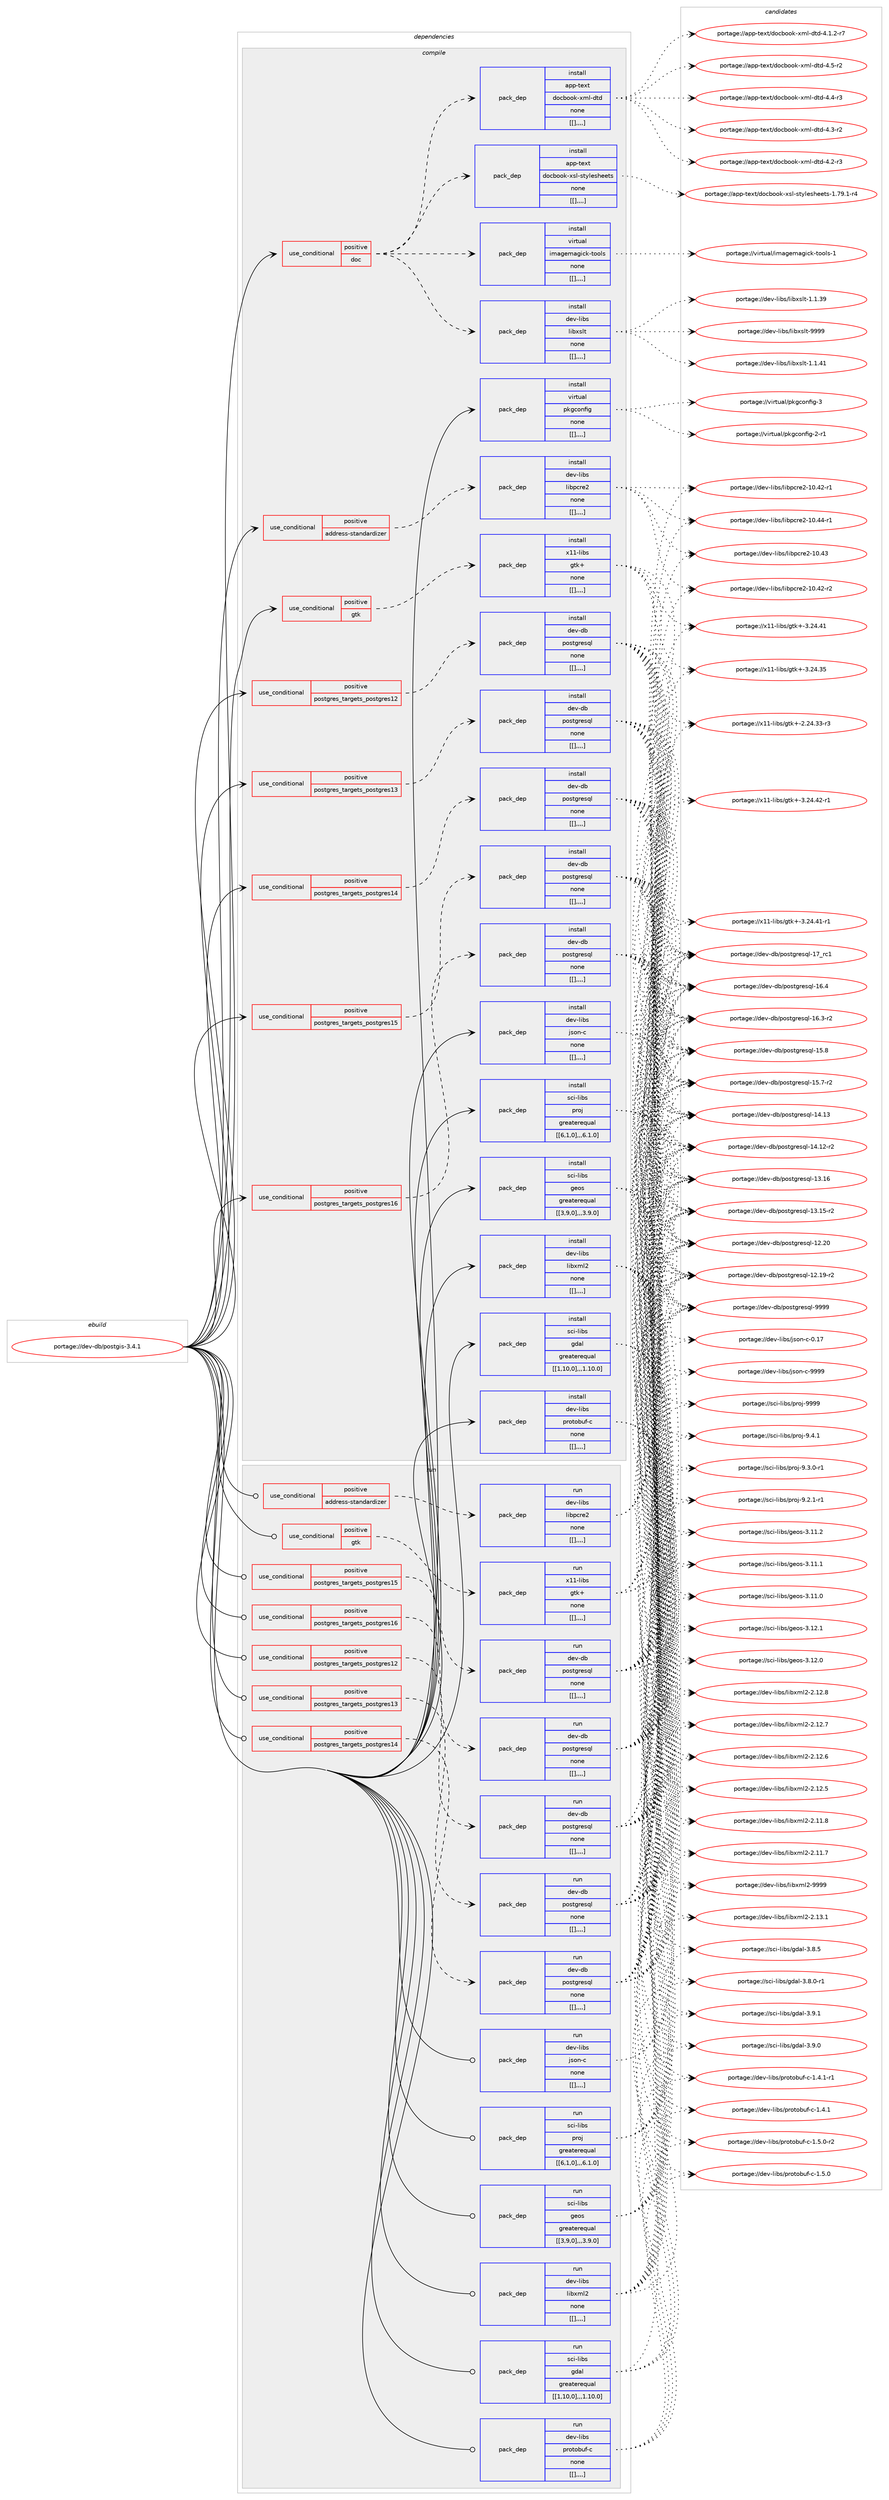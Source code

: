 digraph prolog {

# *************
# Graph options
# *************

newrank=true;
concentrate=true;
compound=true;
graph [rankdir=LR,fontname=Helvetica,fontsize=10,ranksep=1.5];#, ranksep=2.5, nodesep=0.2];
edge  [arrowhead=vee];
node  [fontname=Helvetica,fontsize=10];

# **********
# The ebuild
# **********

subgraph cluster_leftcol {
color=gray;
label=<<i>ebuild</i>>;
id [label="portage://dev-db/postgis-3.4.1", color=red, width=4, href="../dev-db/postgis-3.4.1.svg"];
}

# ****************
# The dependencies
# ****************

subgraph cluster_midcol {
color=gray;
label=<<i>dependencies</i>>;
subgraph cluster_compile {
fillcolor="#eeeeee";
style=filled;
label=<<i>compile</i>>;
subgraph cond18277 {
dependency69294 [label=<<TABLE BORDER="0" CELLBORDER="1" CELLSPACING="0" CELLPADDING="4"><TR><TD ROWSPAN="3" CELLPADDING="10">use_conditional</TD></TR><TR><TD>positive</TD></TR><TR><TD>address-standardizer</TD></TR></TABLE>>, shape=none, color=red];
subgraph pack50070 {
dependency69295 [label=<<TABLE BORDER="0" CELLBORDER="1" CELLSPACING="0" CELLPADDING="4" WIDTH="220"><TR><TD ROWSPAN="6" CELLPADDING="30">pack_dep</TD></TR><TR><TD WIDTH="110">install</TD></TR><TR><TD>dev-libs</TD></TR><TR><TD>libpcre2</TD></TR><TR><TD>none</TD></TR><TR><TD>[[],,,,]</TD></TR></TABLE>>, shape=none, color=blue];
}
dependency69294:e -> dependency69295:w [weight=20,style="dashed",arrowhead="vee"];
}
id:e -> dependency69294:w [weight=20,style="solid",arrowhead="vee"];
subgraph cond18278 {
dependency69296 [label=<<TABLE BORDER="0" CELLBORDER="1" CELLSPACING="0" CELLPADDING="4"><TR><TD ROWSPAN="3" CELLPADDING="10">use_conditional</TD></TR><TR><TD>positive</TD></TR><TR><TD>doc</TD></TR></TABLE>>, shape=none, color=red];
subgraph pack50071 {
dependency69297 [label=<<TABLE BORDER="0" CELLBORDER="1" CELLSPACING="0" CELLPADDING="4" WIDTH="220"><TR><TD ROWSPAN="6" CELLPADDING="30">pack_dep</TD></TR><TR><TD WIDTH="110">install</TD></TR><TR><TD>app-text</TD></TR><TR><TD>docbook-xsl-stylesheets</TD></TR><TR><TD>none</TD></TR><TR><TD>[[],,,,]</TD></TR></TABLE>>, shape=none, color=blue];
}
dependency69296:e -> dependency69297:w [weight=20,style="dashed",arrowhead="vee"];
subgraph pack50072 {
dependency69298 [label=<<TABLE BORDER="0" CELLBORDER="1" CELLSPACING="0" CELLPADDING="4" WIDTH="220"><TR><TD ROWSPAN="6" CELLPADDING="30">pack_dep</TD></TR><TR><TD WIDTH="110">install</TD></TR><TR><TD>app-text</TD></TR><TR><TD>docbook-xml-dtd</TD></TR><TR><TD>none</TD></TR><TR><TD>[[],,,,]</TD></TR></TABLE>>, shape=none, color=blue];
}
dependency69296:e -> dependency69298:w [weight=20,style="dashed",arrowhead="vee"];
subgraph pack50073 {
dependency69299 [label=<<TABLE BORDER="0" CELLBORDER="1" CELLSPACING="0" CELLPADDING="4" WIDTH="220"><TR><TD ROWSPAN="6" CELLPADDING="30">pack_dep</TD></TR><TR><TD WIDTH="110">install</TD></TR><TR><TD>dev-libs</TD></TR><TR><TD>libxslt</TD></TR><TR><TD>none</TD></TR><TR><TD>[[],,,,]</TD></TR></TABLE>>, shape=none, color=blue];
}
dependency69296:e -> dependency69299:w [weight=20,style="dashed",arrowhead="vee"];
subgraph pack50074 {
dependency69300 [label=<<TABLE BORDER="0" CELLBORDER="1" CELLSPACING="0" CELLPADDING="4" WIDTH="220"><TR><TD ROWSPAN="6" CELLPADDING="30">pack_dep</TD></TR><TR><TD WIDTH="110">install</TD></TR><TR><TD>virtual</TD></TR><TR><TD>imagemagick-tools</TD></TR><TR><TD>none</TD></TR><TR><TD>[[],,,,]</TD></TR></TABLE>>, shape=none, color=blue];
}
dependency69296:e -> dependency69300:w [weight=20,style="dashed",arrowhead="vee"];
}
id:e -> dependency69296:w [weight=20,style="solid",arrowhead="vee"];
subgraph cond18279 {
dependency69301 [label=<<TABLE BORDER="0" CELLBORDER="1" CELLSPACING="0" CELLPADDING="4"><TR><TD ROWSPAN="3" CELLPADDING="10">use_conditional</TD></TR><TR><TD>positive</TD></TR><TR><TD>gtk</TD></TR></TABLE>>, shape=none, color=red];
subgraph pack50075 {
dependency69302 [label=<<TABLE BORDER="0" CELLBORDER="1" CELLSPACING="0" CELLPADDING="4" WIDTH="220"><TR><TD ROWSPAN="6" CELLPADDING="30">pack_dep</TD></TR><TR><TD WIDTH="110">install</TD></TR><TR><TD>x11-libs</TD></TR><TR><TD>gtk+</TD></TR><TR><TD>none</TD></TR><TR><TD>[[],,,,]</TD></TR></TABLE>>, shape=none, color=blue];
}
dependency69301:e -> dependency69302:w [weight=20,style="dashed",arrowhead="vee"];
}
id:e -> dependency69301:w [weight=20,style="solid",arrowhead="vee"];
subgraph cond18280 {
dependency69303 [label=<<TABLE BORDER="0" CELLBORDER="1" CELLSPACING="0" CELLPADDING="4"><TR><TD ROWSPAN="3" CELLPADDING="10">use_conditional</TD></TR><TR><TD>positive</TD></TR><TR><TD>postgres_targets_postgres12</TD></TR></TABLE>>, shape=none, color=red];
subgraph pack50076 {
dependency69304 [label=<<TABLE BORDER="0" CELLBORDER="1" CELLSPACING="0" CELLPADDING="4" WIDTH="220"><TR><TD ROWSPAN="6" CELLPADDING="30">pack_dep</TD></TR><TR><TD WIDTH="110">install</TD></TR><TR><TD>dev-db</TD></TR><TR><TD>postgresql</TD></TR><TR><TD>none</TD></TR><TR><TD>[[],,,,]</TD></TR></TABLE>>, shape=none, color=blue];
}
dependency69303:e -> dependency69304:w [weight=20,style="dashed",arrowhead="vee"];
}
id:e -> dependency69303:w [weight=20,style="solid",arrowhead="vee"];
subgraph cond18281 {
dependency69305 [label=<<TABLE BORDER="0" CELLBORDER="1" CELLSPACING="0" CELLPADDING="4"><TR><TD ROWSPAN="3" CELLPADDING="10">use_conditional</TD></TR><TR><TD>positive</TD></TR><TR><TD>postgres_targets_postgres13</TD></TR></TABLE>>, shape=none, color=red];
subgraph pack50077 {
dependency69306 [label=<<TABLE BORDER="0" CELLBORDER="1" CELLSPACING="0" CELLPADDING="4" WIDTH="220"><TR><TD ROWSPAN="6" CELLPADDING="30">pack_dep</TD></TR><TR><TD WIDTH="110">install</TD></TR><TR><TD>dev-db</TD></TR><TR><TD>postgresql</TD></TR><TR><TD>none</TD></TR><TR><TD>[[],,,,]</TD></TR></TABLE>>, shape=none, color=blue];
}
dependency69305:e -> dependency69306:w [weight=20,style="dashed",arrowhead="vee"];
}
id:e -> dependency69305:w [weight=20,style="solid",arrowhead="vee"];
subgraph cond18282 {
dependency69307 [label=<<TABLE BORDER="0" CELLBORDER="1" CELLSPACING="0" CELLPADDING="4"><TR><TD ROWSPAN="3" CELLPADDING="10">use_conditional</TD></TR><TR><TD>positive</TD></TR><TR><TD>postgres_targets_postgres14</TD></TR></TABLE>>, shape=none, color=red];
subgraph pack50078 {
dependency69308 [label=<<TABLE BORDER="0" CELLBORDER="1" CELLSPACING="0" CELLPADDING="4" WIDTH="220"><TR><TD ROWSPAN="6" CELLPADDING="30">pack_dep</TD></TR><TR><TD WIDTH="110">install</TD></TR><TR><TD>dev-db</TD></TR><TR><TD>postgresql</TD></TR><TR><TD>none</TD></TR><TR><TD>[[],,,,]</TD></TR></TABLE>>, shape=none, color=blue];
}
dependency69307:e -> dependency69308:w [weight=20,style="dashed",arrowhead="vee"];
}
id:e -> dependency69307:w [weight=20,style="solid",arrowhead="vee"];
subgraph cond18283 {
dependency69309 [label=<<TABLE BORDER="0" CELLBORDER="1" CELLSPACING="0" CELLPADDING="4"><TR><TD ROWSPAN="3" CELLPADDING="10">use_conditional</TD></TR><TR><TD>positive</TD></TR><TR><TD>postgres_targets_postgres15</TD></TR></TABLE>>, shape=none, color=red];
subgraph pack50079 {
dependency69310 [label=<<TABLE BORDER="0" CELLBORDER="1" CELLSPACING="0" CELLPADDING="4" WIDTH="220"><TR><TD ROWSPAN="6" CELLPADDING="30">pack_dep</TD></TR><TR><TD WIDTH="110">install</TD></TR><TR><TD>dev-db</TD></TR><TR><TD>postgresql</TD></TR><TR><TD>none</TD></TR><TR><TD>[[],,,,]</TD></TR></TABLE>>, shape=none, color=blue];
}
dependency69309:e -> dependency69310:w [weight=20,style="dashed",arrowhead="vee"];
}
id:e -> dependency69309:w [weight=20,style="solid",arrowhead="vee"];
subgraph cond18284 {
dependency69311 [label=<<TABLE BORDER="0" CELLBORDER="1" CELLSPACING="0" CELLPADDING="4"><TR><TD ROWSPAN="3" CELLPADDING="10">use_conditional</TD></TR><TR><TD>positive</TD></TR><TR><TD>postgres_targets_postgres16</TD></TR></TABLE>>, shape=none, color=red];
subgraph pack50080 {
dependency69312 [label=<<TABLE BORDER="0" CELLBORDER="1" CELLSPACING="0" CELLPADDING="4" WIDTH="220"><TR><TD ROWSPAN="6" CELLPADDING="30">pack_dep</TD></TR><TR><TD WIDTH="110">install</TD></TR><TR><TD>dev-db</TD></TR><TR><TD>postgresql</TD></TR><TR><TD>none</TD></TR><TR><TD>[[],,,,]</TD></TR></TABLE>>, shape=none, color=blue];
}
dependency69311:e -> dependency69312:w [weight=20,style="dashed",arrowhead="vee"];
}
id:e -> dependency69311:w [weight=20,style="solid",arrowhead="vee"];
subgraph pack50081 {
dependency69313 [label=<<TABLE BORDER="0" CELLBORDER="1" CELLSPACING="0" CELLPADDING="4" WIDTH="220"><TR><TD ROWSPAN="6" CELLPADDING="30">pack_dep</TD></TR><TR><TD WIDTH="110">install</TD></TR><TR><TD>dev-libs</TD></TR><TR><TD>json-c</TD></TR><TR><TD>none</TD></TR><TR><TD>[[],,,,]</TD></TR></TABLE>>, shape=none, color=blue];
}
id:e -> dependency69313:w [weight=20,style="solid",arrowhead="vee"];
subgraph pack50082 {
dependency69314 [label=<<TABLE BORDER="0" CELLBORDER="1" CELLSPACING="0" CELLPADDING="4" WIDTH="220"><TR><TD ROWSPAN="6" CELLPADDING="30">pack_dep</TD></TR><TR><TD WIDTH="110">install</TD></TR><TR><TD>dev-libs</TD></TR><TR><TD>libxml2</TD></TR><TR><TD>none</TD></TR><TR><TD>[[],,,,]</TD></TR></TABLE>>, shape=none, color=blue];
}
id:e -> dependency69314:w [weight=20,style="solid",arrowhead="vee"];
subgraph pack50083 {
dependency69315 [label=<<TABLE BORDER="0" CELLBORDER="1" CELLSPACING="0" CELLPADDING="4" WIDTH="220"><TR><TD ROWSPAN="6" CELLPADDING="30">pack_dep</TD></TR><TR><TD WIDTH="110">install</TD></TR><TR><TD>dev-libs</TD></TR><TR><TD>protobuf-c</TD></TR><TR><TD>none</TD></TR><TR><TD>[[],,,,]</TD></TR></TABLE>>, shape=none, color=blue];
}
id:e -> dependency69315:w [weight=20,style="solid",arrowhead="vee"];
subgraph pack50084 {
dependency69316 [label=<<TABLE BORDER="0" CELLBORDER="1" CELLSPACING="0" CELLPADDING="4" WIDTH="220"><TR><TD ROWSPAN="6" CELLPADDING="30">pack_dep</TD></TR><TR><TD WIDTH="110">install</TD></TR><TR><TD>sci-libs</TD></TR><TR><TD>gdal</TD></TR><TR><TD>greaterequal</TD></TR><TR><TD>[[1,10,0],,,1.10.0]</TD></TR></TABLE>>, shape=none, color=blue];
}
id:e -> dependency69316:w [weight=20,style="solid",arrowhead="vee"];
subgraph pack50085 {
dependency69317 [label=<<TABLE BORDER="0" CELLBORDER="1" CELLSPACING="0" CELLPADDING="4" WIDTH="220"><TR><TD ROWSPAN="6" CELLPADDING="30">pack_dep</TD></TR><TR><TD WIDTH="110">install</TD></TR><TR><TD>sci-libs</TD></TR><TR><TD>geos</TD></TR><TR><TD>greaterequal</TD></TR><TR><TD>[[3,9,0],,,3.9.0]</TD></TR></TABLE>>, shape=none, color=blue];
}
id:e -> dependency69317:w [weight=20,style="solid",arrowhead="vee"];
subgraph pack50086 {
dependency69318 [label=<<TABLE BORDER="0" CELLBORDER="1" CELLSPACING="0" CELLPADDING="4" WIDTH="220"><TR><TD ROWSPAN="6" CELLPADDING="30">pack_dep</TD></TR><TR><TD WIDTH="110">install</TD></TR><TR><TD>sci-libs</TD></TR><TR><TD>proj</TD></TR><TR><TD>greaterequal</TD></TR><TR><TD>[[6,1,0],,,6.1.0]</TD></TR></TABLE>>, shape=none, color=blue];
}
id:e -> dependency69318:w [weight=20,style="solid",arrowhead="vee"];
subgraph pack50087 {
dependency69319 [label=<<TABLE BORDER="0" CELLBORDER="1" CELLSPACING="0" CELLPADDING="4" WIDTH="220"><TR><TD ROWSPAN="6" CELLPADDING="30">pack_dep</TD></TR><TR><TD WIDTH="110">install</TD></TR><TR><TD>virtual</TD></TR><TR><TD>pkgconfig</TD></TR><TR><TD>none</TD></TR><TR><TD>[[],,,,]</TD></TR></TABLE>>, shape=none, color=blue];
}
id:e -> dependency69319:w [weight=20,style="solid",arrowhead="vee"];
}
subgraph cluster_compileandrun {
fillcolor="#eeeeee";
style=filled;
label=<<i>compile and run</i>>;
}
subgraph cluster_run {
fillcolor="#eeeeee";
style=filled;
label=<<i>run</i>>;
subgraph cond18285 {
dependency69320 [label=<<TABLE BORDER="0" CELLBORDER="1" CELLSPACING="0" CELLPADDING="4"><TR><TD ROWSPAN="3" CELLPADDING="10">use_conditional</TD></TR><TR><TD>positive</TD></TR><TR><TD>address-standardizer</TD></TR></TABLE>>, shape=none, color=red];
subgraph pack50088 {
dependency69321 [label=<<TABLE BORDER="0" CELLBORDER="1" CELLSPACING="0" CELLPADDING="4" WIDTH="220"><TR><TD ROWSPAN="6" CELLPADDING="30">pack_dep</TD></TR><TR><TD WIDTH="110">run</TD></TR><TR><TD>dev-libs</TD></TR><TR><TD>libpcre2</TD></TR><TR><TD>none</TD></TR><TR><TD>[[],,,,]</TD></TR></TABLE>>, shape=none, color=blue];
}
dependency69320:e -> dependency69321:w [weight=20,style="dashed",arrowhead="vee"];
}
id:e -> dependency69320:w [weight=20,style="solid",arrowhead="odot"];
subgraph cond18286 {
dependency69322 [label=<<TABLE BORDER="0" CELLBORDER="1" CELLSPACING="0" CELLPADDING="4"><TR><TD ROWSPAN="3" CELLPADDING="10">use_conditional</TD></TR><TR><TD>positive</TD></TR><TR><TD>gtk</TD></TR></TABLE>>, shape=none, color=red];
subgraph pack50089 {
dependency69323 [label=<<TABLE BORDER="0" CELLBORDER="1" CELLSPACING="0" CELLPADDING="4" WIDTH="220"><TR><TD ROWSPAN="6" CELLPADDING="30">pack_dep</TD></TR><TR><TD WIDTH="110">run</TD></TR><TR><TD>x11-libs</TD></TR><TR><TD>gtk+</TD></TR><TR><TD>none</TD></TR><TR><TD>[[],,,,]</TD></TR></TABLE>>, shape=none, color=blue];
}
dependency69322:e -> dependency69323:w [weight=20,style="dashed",arrowhead="vee"];
}
id:e -> dependency69322:w [weight=20,style="solid",arrowhead="odot"];
subgraph cond18287 {
dependency69324 [label=<<TABLE BORDER="0" CELLBORDER="1" CELLSPACING="0" CELLPADDING="4"><TR><TD ROWSPAN="3" CELLPADDING="10">use_conditional</TD></TR><TR><TD>positive</TD></TR><TR><TD>postgres_targets_postgres12</TD></TR></TABLE>>, shape=none, color=red];
subgraph pack50090 {
dependency69325 [label=<<TABLE BORDER="0" CELLBORDER="1" CELLSPACING="0" CELLPADDING="4" WIDTH="220"><TR><TD ROWSPAN="6" CELLPADDING="30">pack_dep</TD></TR><TR><TD WIDTH="110">run</TD></TR><TR><TD>dev-db</TD></TR><TR><TD>postgresql</TD></TR><TR><TD>none</TD></TR><TR><TD>[[],,,,]</TD></TR></TABLE>>, shape=none, color=blue];
}
dependency69324:e -> dependency69325:w [weight=20,style="dashed",arrowhead="vee"];
}
id:e -> dependency69324:w [weight=20,style="solid",arrowhead="odot"];
subgraph cond18288 {
dependency69326 [label=<<TABLE BORDER="0" CELLBORDER="1" CELLSPACING="0" CELLPADDING="4"><TR><TD ROWSPAN="3" CELLPADDING="10">use_conditional</TD></TR><TR><TD>positive</TD></TR><TR><TD>postgres_targets_postgres13</TD></TR></TABLE>>, shape=none, color=red];
subgraph pack50091 {
dependency69327 [label=<<TABLE BORDER="0" CELLBORDER="1" CELLSPACING="0" CELLPADDING="4" WIDTH="220"><TR><TD ROWSPAN="6" CELLPADDING="30">pack_dep</TD></TR><TR><TD WIDTH="110">run</TD></TR><TR><TD>dev-db</TD></TR><TR><TD>postgresql</TD></TR><TR><TD>none</TD></TR><TR><TD>[[],,,,]</TD></TR></TABLE>>, shape=none, color=blue];
}
dependency69326:e -> dependency69327:w [weight=20,style="dashed",arrowhead="vee"];
}
id:e -> dependency69326:w [weight=20,style="solid",arrowhead="odot"];
subgraph cond18289 {
dependency69328 [label=<<TABLE BORDER="0" CELLBORDER="1" CELLSPACING="0" CELLPADDING="4"><TR><TD ROWSPAN="3" CELLPADDING="10">use_conditional</TD></TR><TR><TD>positive</TD></TR><TR><TD>postgres_targets_postgres14</TD></TR></TABLE>>, shape=none, color=red];
subgraph pack50092 {
dependency69329 [label=<<TABLE BORDER="0" CELLBORDER="1" CELLSPACING="0" CELLPADDING="4" WIDTH="220"><TR><TD ROWSPAN="6" CELLPADDING="30">pack_dep</TD></TR><TR><TD WIDTH="110">run</TD></TR><TR><TD>dev-db</TD></TR><TR><TD>postgresql</TD></TR><TR><TD>none</TD></TR><TR><TD>[[],,,,]</TD></TR></TABLE>>, shape=none, color=blue];
}
dependency69328:e -> dependency69329:w [weight=20,style="dashed",arrowhead="vee"];
}
id:e -> dependency69328:w [weight=20,style="solid",arrowhead="odot"];
subgraph cond18290 {
dependency69330 [label=<<TABLE BORDER="0" CELLBORDER="1" CELLSPACING="0" CELLPADDING="4"><TR><TD ROWSPAN="3" CELLPADDING="10">use_conditional</TD></TR><TR><TD>positive</TD></TR><TR><TD>postgres_targets_postgres15</TD></TR></TABLE>>, shape=none, color=red];
subgraph pack50093 {
dependency69331 [label=<<TABLE BORDER="0" CELLBORDER="1" CELLSPACING="0" CELLPADDING="4" WIDTH="220"><TR><TD ROWSPAN="6" CELLPADDING="30">pack_dep</TD></TR><TR><TD WIDTH="110">run</TD></TR><TR><TD>dev-db</TD></TR><TR><TD>postgresql</TD></TR><TR><TD>none</TD></TR><TR><TD>[[],,,,]</TD></TR></TABLE>>, shape=none, color=blue];
}
dependency69330:e -> dependency69331:w [weight=20,style="dashed",arrowhead="vee"];
}
id:e -> dependency69330:w [weight=20,style="solid",arrowhead="odot"];
subgraph cond18291 {
dependency69332 [label=<<TABLE BORDER="0" CELLBORDER="1" CELLSPACING="0" CELLPADDING="4"><TR><TD ROWSPAN="3" CELLPADDING="10">use_conditional</TD></TR><TR><TD>positive</TD></TR><TR><TD>postgres_targets_postgres16</TD></TR></TABLE>>, shape=none, color=red];
subgraph pack50094 {
dependency69333 [label=<<TABLE BORDER="0" CELLBORDER="1" CELLSPACING="0" CELLPADDING="4" WIDTH="220"><TR><TD ROWSPAN="6" CELLPADDING="30">pack_dep</TD></TR><TR><TD WIDTH="110">run</TD></TR><TR><TD>dev-db</TD></TR><TR><TD>postgresql</TD></TR><TR><TD>none</TD></TR><TR><TD>[[],,,,]</TD></TR></TABLE>>, shape=none, color=blue];
}
dependency69332:e -> dependency69333:w [weight=20,style="dashed",arrowhead="vee"];
}
id:e -> dependency69332:w [weight=20,style="solid",arrowhead="odot"];
subgraph pack50095 {
dependency69334 [label=<<TABLE BORDER="0" CELLBORDER="1" CELLSPACING="0" CELLPADDING="4" WIDTH="220"><TR><TD ROWSPAN="6" CELLPADDING="30">pack_dep</TD></TR><TR><TD WIDTH="110">run</TD></TR><TR><TD>dev-libs</TD></TR><TR><TD>json-c</TD></TR><TR><TD>none</TD></TR><TR><TD>[[],,,,]</TD></TR></TABLE>>, shape=none, color=blue];
}
id:e -> dependency69334:w [weight=20,style="solid",arrowhead="odot"];
subgraph pack50096 {
dependency69335 [label=<<TABLE BORDER="0" CELLBORDER="1" CELLSPACING="0" CELLPADDING="4" WIDTH="220"><TR><TD ROWSPAN="6" CELLPADDING="30">pack_dep</TD></TR><TR><TD WIDTH="110">run</TD></TR><TR><TD>dev-libs</TD></TR><TR><TD>libxml2</TD></TR><TR><TD>none</TD></TR><TR><TD>[[],,,,]</TD></TR></TABLE>>, shape=none, color=blue];
}
id:e -> dependency69335:w [weight=20,style="solid",arrowhead="odot"];
subgraph pack50097 {
dependency69336 [label=<<TABLE BORDER="0" CELLBORDER="1" CELLSPACING="0" CELLPADDING="4" WIDTH="220"><TR><TD ROWSPAN="6" CELLPADDING="30">pack_dep</TD></TR><TR><TD WIDTH="110">run</TD></TR><TR><TD>dev-libs</TD></TR><TR><TD>protobuf-c</TD></TR><TR><TD>none</TD></TR><TR><TD>[[],,,,]</TD></TR></TABLE>>, shape=none, color=blue];
}
id:e -> dependency69336:w [weight=20,style="solid",arrowhead="odot"];
subgraph pack50098 {
dependency69337 [label=<<TABLE BORDER="0" CELLBORDER="1" CELLSPACING="0" CELLPADDING="4" WIDTH="220"><TR><TD ROWSPAN="6" CELLPADDING="30">pack_dep</TD></TR><TR><TD WIDTH="110">run</TD></TR><TR><TD>sci-libs</TD></TR><TR><TD>gdal</TD></TR><TR><TD>greaterequal</TD></TR><TR><TD>[[1,10,0],,,1.10.0]</TD></TR></TABLE>>, shape=none, color=blue];
}
id:e -> dependency69337:w [weight=20,style="solid",arrowhead="odot"];
subgraph pack50099 {
dependency69338 [label=<<TABLE BORDER="0" CELLBORDER="1" CELLSPACING="0" CELLPADDING="4" WIDTH="220"><TR><TD ROWSPAN="6" CELLPADDING="30">pack_dep</TD></TR><TR><TD WIDTH="110">run</TD></TR><TR><TD>sci-libs</TD></TR><TR><TD>geos</TD></TR><TR><TD>greaterequal</TD></TR><TR><TD>[[3,9,0],,,3.9.0]</TD></TR></TABLE>>, shape=none, color=blue];
}
id:e -> dependency69338:w [weight=20,style="solid",arrowhead="odot"];
subgraph pack50100 {
dependency69339 [label=<<TABLE BORDER="0" CELLBORDER="1" CELLSPACING="0" CELLPADDING="4" WIDTH="220"><TR><TD ROWSPAN="6" CELLPADDING="30">pack_dep</TD></TR><TR><TD WIDTH="110">run</TD></TR><TR><TD>sci-libs</TD></TR><TR><TD>proj</TD></TR><TR><TD>greaterequal</TD></TR><TR><TD>[[6,1,0],,,6.1.0]</TD></TR></TABLE>>, shape=none, color=blue];
}
id:e -> dependency69339:w [weight=20,style="solid",arrowhead="odot"];
}
}

# **************
# The candidates
# **************

subgraph cluster_choices {
rank=same;
color=gray;
label=<<i>candidates</i>>;

subgraph choice50070 {
color=black;
nodesep=1;
choice1001011184510810598115471081059811299114101504549484652524511449 [label="portage://dev-libs/libpcre2-10.44-r1", color=red, width=4,href="../dev-libs/libpcre2-10.44-r1.svg"];
choice100101118451081059811547108105981129911410150454948465251 [label="portage://dev-libs/libpcre2-10.43", color=red, width=4,href="../dev-libs/libpcre2-10.43.svg"];
choice1001011184510810598115471081059811299114101504549484652504511450 [label="portage://dev-libs/libpcre2-10.42-r2", color=red, width=4,href="../dev-libs/libpcre2-10.42-r2.svg"];
choice1001011184510810598115471081059811299114101504549484652504511449 [label="portage://dev-libs/libpcre2-10.42-r1", color=red, width=4,href="../dev-libs/libpcre2-10.42-r1.svg"];
dependency69295:e -> choice1001011184510810598115471081059811299114101504549484652524511449:w [style=dotted,weight="100"];
dependency69295:e -> choice100101118451081059811547108105981129911410150454948465251:w [style=dotted,weight="100"];
dependency69295:e -> choice1001011184510810598115471081059811299114101504549484652504511450:w [style=dotted,weight="100"];
dependency69295:e -> choice1001011184510810598115471081059811299114101504549484652504511449:w [style=dotted,weight="100"];
}
subgraph choice50071 {
color=black;
nodesep=1;
choice97112112451161011201164710011199981111111074512011510845115116121108101115104101101116115454946555746494511452 [label="portage://app-text/docbook-xsl-stylesheets-1.79.1-r4", color=red, width=4,href="../app-text/docbook-xsl-stylesheets-1.79.1-r4.svg"];
dependency69297:e -> choice97112112451161011201164710011199981111111074512011510845115116121108101115104101101116115454946555746494511452:w [style=dotted,weight="100"];
}
subgraph choice50072 {
color=black;
nodesep=1;
choice97112112451161011201164710011199981111111074512010910845100116100455246534511450 [label="portage://app-text/docbook-xml-dtd-4.5-r2", color=red, width=4,href="../app-text/docbook-xml-dtd-4.5-r2.svg"];
choice97112112451161011201164710011199981111111074512010910845100116100455246524511451 [label="portage://app-text/docbook-xml-dtd-4.4-r3", color=red, width=4,href="../app-text/docbook-xml-dtd-4.4-r3.svg"];
choice97112112451161011201164710011199981111111074512010910845100116100455246514511450 [label="portage://app-text/docbook-xml-dtd-4.3-r2", color=red, width=4,href="../app-text/docbook-xml-dtd-4.3-r2.svg"];
choice97112112451161011201164710011199981111111074512010910845100116100455246504511451 [label="portage://app-text/docbook-xml-dtd-4.2-r3", color=red, width=4,href="../app-text/docbook-xml-dtd-4.2-r3.svg"];
choice971121124511610112011647100111999811111110745120109108451001161004552464946504511455 [label="portage://app-text/docbook-xml-dtd-4.1.2-r7", color=red, width=4,href="../app-text/docbook-xml-dtd-4.1.2-r7.svg"];
dependency69298:e -> choice97112112451161011201164710011199981111111074512010910845100116100455246534511450:w [style=dotted,weight="100"];
dependency69298:e -> choice97112112451161011201164710011199981111111074512010910845100116100455246524511451:w [style=dotted,weight="100"];
dependency69298:e -> choice97112112451161011201164710011199981111111074512010910845100116100455246514511450:w [style=dotted,weight="100"];
dependency69298:e -> choice97112112451161011201164710011199981111111074512010910845100116100455246504511451:w [style=dotted,weight="100"];
dependency69298:e -> choice971121124511610112011647100111999811111110745120109108451001161004552464946504511455:w [style=dotted,weight="100"];
}
subgraph choice50073 {
color=black;
nodesep=1;
choice100101118451081059811547108105981201151081164557575757 [label="portage://dev-libs/libxslt-9999", color=red, width=4,href="../dev-libs/libxslt-9999.svg"];
choice1001011184510810598115471081059812011510811645494649465249 [label="portage://dev-libs/libxslt-1.1.41", color=red, width=4,href="../dev-libs/libxslt-1.1.41.svg"];
choice1001011184510810598115471081059812011510811645494649465157 [label="portage://dev-libs/libxslt-1.1.39", color=red, width=4,href="../dev-libs/libxslt-1.1.39.svg"];
dependency69299:e -> choice100101118451081059811547108105981201151081164557575757:w [style=dotted,weight="100"];
dependency69299:e -> choice1001011184510810598115471081059812011510811645494649465249:w [style=dotted,weight="100"];
dependency69299:e -> choice1001011184510810598115471081059812011510811645494649465157:w [style=dotted,weight="100"];
}
subgraph choice50074 {
color=black;
nodesep=1;
choice1181051141161179710847105109971031011099710310599107451161111111081154549 [label="portage://virtual/imagemagick-tools-1", color=red, width=4,href="../virtual/imagemagick-tools-1.svg"];
dependency69300:e -> choice1181051141161179710847105109971031011099710310599107451161111111081154549:w [style=dotted,weight="100"];
}
subgraph choice50075 {
color=black;
nodesep=1;
choice12049494510810598115471031161074345514650524652504511449 [label="portage://x11-libs/gtk+-3.24.42-r1", color=red, width=4,href="../x11-libs/gtk+-3.24.42-r1.svg"];
choice12049494510810598115471031161074345514650524652494511449 [label="portage://x11-libs/gtk+-3.24.41-r1", color=red, width=4,href="../x11-libs/gtk+-3.24.41-r1.svg"];
choice1204949451081059811547103116107434551465052465249 [label="portage://x11-libs/gtk+-3.24.41", color=red, width=4,href="../x11-libs/gtk+-3.24.41.svg"];
choice1204949451081059811547103116107434551465052465153 [label="portage://x11-libs/gtk+-3.24.35", color=red, width=4,href="../x11-libs/gtk+-3.24.35.svg"];
choice12049494510810598115471031161074345504650524651514511451 [label="portage://x11-libs/gtk+-2.24.33-r3", color=red, width=4,href="../x11-libs/gtk+-2.24.33-r3.svg"];
dependency69302:e -> choice12049494510810598115471031161074345514650524652504511449:w [style=dotted,weight="100"];
dependency69302:e -> choice12049494510810598115471031161074345514650524652494511449:w [style=dotted,weight="100"];
dependency69302:e -> choice1204949451081059811547103116107434551465052465249:w [style=dotted,weight="100"];
dependency69302:e -> choice1204949451081059811547103116107434551465052465153:w [style=dotted,weight="100"];
dependency69302:e -> choice12049494510810598115471031161074345504650524651514511451:w [style=dotted,weight="100"];
}
subgraph choice50076 {
color=black;
nodesep=1;
choice1001011184510098471121111151161031141011151131084557575757 [label="portage://dev-db/postgresql-9999", color=red, width=4,href="../dev-db/postgresql-9999.svg"];
choice100101118451009847112111115116103114101115113108454955951149949 [label="portage://dev-db/postgresql-17_rc1", color=red, width=4,href="../dev-db/postgresql-17_rc1.svg"];
choice1001011184510098471121111151161031141011151131084549544652 [label="portage://dev-db/postgresql-16.4", color=red, width=4,href="../dev-db/postgresql-16.4.svg"];
choice10010111845100984711211111511610311410111511310845495446514511450 [label="portage://dev-db/postgresql-16.3-r2", color=red, width=4,href="../dev-db/postgresql-16.3-r2.svg"];
choice1001011184510098471121111151161031141011151131084549534656 [label="portage://dev-db/postgresql-15.8", color=red, width=4,href="../dev-db/postgresql-15.8.svg"];
choice10010111845100984711211111511610311410111511310845495346554511450 [label="portage://dev-db/postgresql-15.7-r2", color=red, width=4,href="../dev-db/postgresql-15.7-r2.svg"];
choice100101118451009847112111115116103114101115113108454952464951 [label="portage://dev-db/postgresql-14.13", color=red, width=4,href="../dev-db/postgresql-14.13.svg"];
choice1001011184510098471121111151161031141011151131084549524649504511450 [label="portage://dev-db/postgresql-14.12-r2", color=red, width=4,href="../dev-db/postgresql-14.12-r2.svg"];
choice100101118451009847112111115116103114101115113108454951464954 [label="portage://dev-db/postgresql-13.16", color=red, width=4,href="../dev-db/postgresql-13.16.svg"];
choice1001011184510098471121111151161031141011151131084549514649534511450 [label="portage://dev-db/postgresql-13.15-r2", color=red, width=4,href="../dev-db/postgresql-13.15-r2.svg"];
choice100101118451009847112111115116103114101115113108454950465048 [label="portage://dev-db/postgresql-12.20", color=red, width=4,href="../dev-db/postgresql-12.20.svg"];
choice1001011184510098471121111151161031141011151131084549504649574511450 [label="portage://dev-db/postgresql-12.19-r2", color=red, width=4,href="../dev-db/postgresql-12.19-r2.svg"];
dependency69304:e -> choice1001011184510098471121111151161031141011151131084557575757:w [style=dotted,weight="100"];
dependency69304:e -> choice100101118451009847112111115116103114101115113108454955951149949:w [style=dotted,weight="100"];
dependency69304:e -> choice1001011184510098471121111151161031141011151131084549544652:w [style=dotted,weight="100"];
dependency69304:e -> choice10010111845100984711211111511610311410111511310845495446514511450:w [style=dotted,weight="100"];
dependency69304:e -> choice1001011184510098471121111151161031141011151131084549534656:w [style=dotted,weight="100"];
dependency69304:e -> choice10010111845100984711211111511610311410111511310845495346554511450:w [style=dotted,weight="100"];
dependency69304:e -> choice100101118451009847112111115116103114101115113108454952464951:w [style=dotted,weight="100"];
dependency69304:e -> choice1001011184510098471121111151161031141011151131084549524649504511450:w [style=dotted,weight="100"];
dependency69304:e -> choice100101118451009847112111115116103114101115113108454951464954:w [style=dotted,weight="100"];
dependency69304:e -> choice1001011184510098471121111151161031141011151131084549514649534511450:w [style=dotted,weight="100"];
dependency69304:e -> choice100101118451009847112111115116103114101115113108454950465048:w [style=dotted,weight="100"];
dependency69304:e -> choice1001011184510098471121111151161031141011151131084549504649574511450:w [style=dotted,weight="100"];
}
subgraph choice50077 {
color=black;
nodesep=1;
choice1001011184510098471121111151161031141011151131084557575757 [label="portage://dev-db/postgresql-9999", color=red, width=4,href="../dev-db/postgresql-9999.svg"];
choice100101118451009847112111115116103114101115113108454955951149949 [label="portage://dev-db/postgresql-17_rc1", color=red, width=4,href="../dev-db/postgresql-17_rc1.svg"];
choice1001011184510098471121111151161031141011151131084549544652 [label="portage://dev-db/postgresql-16.4", color=red, width=4,href="../dev-db/postgresql-16.4.svg"];
choice10010111845100984711211111511610311410111511310845495446514511450 [label="portage://dev-db/postgresql-16.3-r2", color=red, width=4,href="../dev-db/postgresql-16.3-r2.svg"];
choice1001011184510098471121111151161031141011151131084549534656 [label="portage://dev-db/postgresql-15.8", color=red, width=4,href="../dev-db/postgresql-15.8.svg"];
choice10010111845100984711211111511610311410111511310845495346554511450 [label="portage://dev-db/postgresql-15.7-r2", color=red, width=4,href="../dev-db/postgresql-15.7-r2.svg"];
choice100101118451009847112111115116103114101115113108454952464951 [label="portage://dev-db/postgresql-14.13", color=red, width=4,href="../dev-db/postgresql-14.13.svg"];
choice1001011184510098471121111151161031141011151131084549524649504511450 [label="portage://dev-db/postgresql-14.12-r2", color=red, width=4,href="../dev-db/postgresql-14.12-r2.svg"];
choice100101118451009847112111115116103114101115113108454951464954 [label="portage://dev-db/postgresql-13.16", color=red, width=4,href="../dev-db/postgresql-13.16.svg"];
choice1001011184510098471121111151161031141011151131084549514649534511450 [label="portage://dev-db/postgresql-13.15-r2", color=red, width=4,href="../dev-db/postgresql-13.15-r2.svg"];
choice100101118451009847112111115116103114101115113108454950465048 [label="portage://dev-db/postgresql-12.20", color=red, width=4,href="../dev-db/postgresql-12.20.svg"];
choice1001011184510098471121111151161031141011151131084549504649574511450 [label="portage://dev-db/postgresql-12.19-r2", color=red, width=4,href="../dev-db/postgresql-12.19-r2.svg"];
dependency69306:e -> choice1001011184510098471121111151161031141011151131084557575757:w [style=dotted,weight="100"];
dependency69306:e -> choice100101118451009847112111115116103114101115113108454955951149949:w [style=dotted,weight="100"];
dependency69306:e -> choice1001011184510098471121111151161031141011151131084549544652:w [style=dotted,weight="100"];
dependency69306:e -> choice10010111845100984711211111511610311410111511310845495446514511450:w [style=dotted,weight="100"];
dependency69306:e -> choice1001011184510098471121111151161031141011151131084549534656:w [style=dotted,weight="100"];
dependency69306:e -> choice10010111845100984711211111511610311410111511310845495346554511450:w [style=dotted,weight="100"];
dependency69306:e -> choice100101118451009847112111115116103114101115113108454952464951:w [style=dotted,weight="100"];
dependency69306:e -> choice1001011184510098471121111151161031141011151131084549524649504511450:w [style=dotted,weight="100"];
dependency69306:e -> choice100101118451009847112111115116103114101115113108454951464954:w [style=dotted,weight="100"];
dependency69306:e -> choice1001011184510098471121111151161031141011151131084549514649534511450:w [style=dotted,weight="100"];
dependency69306:e -> choice100101118451009847112111115116103114101115113108454950465048:w [style=dotted,weight="100"];
dependency69306:e -> choice1001011184510098471121111151161031141011151131084549504649574511450:w [style=dotted,weight="100"];
}
subgraph choice50078 {
color=black;
nodesep=1;
choice1001011184510098471121111151161031141011151131084557575757 [label="portage://dev-db/postgresql-9999", color=red, width=4,href="../dev-db/postgresql-9999.svg"];
choice100101118451009847112111115116103114101115113108454955951149949 [label="portage://dev-db/postgresql-17_rc1", color=red, width=4,href="../dev-db/postgresql-17_rc1.svg"];
choice1001011184510098471121111151161031141011151131084549544652 [label="portage://dev-db/postgresql-16.4", color=red, width=4,href="../dev-db/postgresql-16.4.svg"];
choice10010111845100984711211111511610311410111511310845495446514511450 [label="portage://dev-db/postgresql-16.3-r2", color=red, width=4,href="../dev-db/postgresql-16.3-r2.svg"];
choice1001011184510098471121111151161031141011151131084549534656 [label="portage://dev-db/postgresql-15.8", color=red, width=4,href="../dev-db/postgresql-15.8.svg"];
choice10010111845100984711211111511610311410111511310845495346554511450 [label="portage://dev-db/postgresql-15.7-r2", color=red, width=4,href="../dev-db/postgresql-15.7-r2.svg"];
choice100101118451009847112111115116103114101115113108454952464951 [label="portage://dev-db/postgresql-14.13", color=red, width=4,href="../dev-db/postgresql-14.13.svg"];
choice1001011184510098471121111151161031141011151131084549524649504511450 [label="portage://dev-db/postgresql-14.12-r2", color=red, width=4,href="../dev-db/postgresql-14.12-r2.svg"];
choice100101118451009847112111115116103114101115113108454951464954 [label="portage://dev-db/postgresql-13.16", color=red, width=4,href="../dev-db/postgresql-13.16.svg"];
choice1001011184510098471121111151161031141011151131084549514649534511450 [label="portage://dev-db/postgresql-13.15-r2", color=red, width=4,href="../dev-db/postgresql-13.15-r2.svg"];
choice100101118451009847112111115116103114101115113108454950465048 [label="portage://dev-db/postgresql-12.20", color=red, width=4,href="../dev-db/postgresql-12.20.svg"];
choice1001011184510098471121111151161031141011151131084549504649574511450 [label="portage://dev-db/postgresql-12.19-r2", color=red, width=4,href="../dev-db/postgresql-12.19-r2.svg"];
dependency69308:e -> choice1001011184510098471121111151161031141011151131084557575757:w [style=dotted,weight="100"];
dependency69308:e -> choice100101118451009847112111115116103114101115113108454955951149949:w [style=dotted,weight="100"];
dependency69308:e -> choice1001011184510098471121111151161031141011151131084549544652:w [style=dotted,weight="100"];
dependency69308:e -> choice10010111845100984711211111511610311410111511310845495446514511450:w [style=dotted,weight="100"];
dependency69308:e -> choice1001011184510098471121111151161031141011151131084549534656:w [style=dotted,weight="100"];
dependency69308:e -> choice10010111845100984711211111511610311410111511310845495346554511450:w [style=dotted,weight="100"];
dependency69308:e -> choice100101118451009847112111115116103114101115113108454952464951:w [style=dotted,weight="100"];
dependency69308:e -> choice1001011184510098471121111151161031141011151131084549524649504511450:w [style=dotted,weight="100"];
dependency69308:e -> choice100101118451009847112111115116103114101115113108454951464954:w [style=dotted,weight="100"];
dependency69308:e -> choice1001011184510098471121111151161031141011151131084549514649534511450:w [style=dotted,weight="100"];
dependency69308:e -> choice100101118451009847112111115116103114101115113108454950465048:w [style=dotted,weight="100"];
dependency69308:e -> choice1001011184510098471121111151161031141011151131084549504649574511450:w [style=dotted,weight="100"];
}
subgraph choice50079 {
color=black;
nodesep=1;
choice1001011184510098471121111151161031141011151131084557575757 [label="portage://dev-db/postgresql-9999", color=red, width=4,href="../dev-db/postgresql-9999.svg"];
choice100101118451009847112111115116103114101115113108454955951149949 [label="portage://dev-db/postgresql-17_rc1", color=red, width=4,href="../dev-db/postgresql-17_rc1.svg"];
choice1001011184510098471121111151161031141011151131084549544652 [label="portage://dev-db/postgresql-16.4", color=red, width=4,href="../dev-db/postgresql-16.4.svg"];
choice10010111845100984711211111511610311410111511310845495446514511450 [label="portage://dev-db/postgresql-16.3-r2", color=red, width=4,href="../dev-db/postgresql-16.3-r2.svg"];
choice1001011184510098471121111151161031141011151131084549534656 [label="portage://dev-db/postgresql-15.8", color=red, width=4,href="../dev-db/postgresql-15.8.svg"];
choice10010111845100984711211111511610311410111511310845495346554511450 [label="portage://dev-db/postgresql-15.7-r2", color=red, width=4,href="../dev-db/postgresql-15.7-r2.svg"];
choice100101118451009847112111115116103114101115113108454952464951 [label="portage://dev-db/postgresql-14.13", color=red, width=4,href="../dev-db/postgresql-14.13.svg"];
choice1001011184510098471121111151161031141011151131084549524649504511450 [label="portage://dev-db/postgresql-14.12-r2", color=red, width=4,href="../dev-db/postgresql-14.12-r2.svg"];
choice100101118451009847112111115116103114101115113108454951464954 [label="portage://dev-db/postgresql-13.16", color=red, width=4,href="../dev-db/postgresql-13.16.svg"];
choice1001011184510098471121111151161031141011151131084549514649534511450 [label="portage://dev-db/postgresql-13.15-r2", color=red, width=4,href="../dev-db/postgresql-13.15-r2.svg"];
choice100101118451009847112111115116103114101115113108454950465048 [label="portage://dev-db/postgresql-12.20", color=red, width=4,href="../dev-db/postgresql-12.20.svg"];
choice1001011184510098471121111151161031141011151131084549504649574511450 [label="portage://dev-db/postgresql-12.19-r2", color=red, width=4,href="../dev-db/postgresql-12.19-r2.svg"];
dependency69310:e -> choice1001011184510098471121111151161031141011151131084557575757:w [style=dotted,weight="100"];
dependency69310:e -> choice100101118451009847112111115116103114101115113108454955951149949:w [style=dotted,weight="100"];
dependency69310:e -> choice1001011184510098471121111151161031141011151131084549544652:w [style=dotted,weight="100"];
dependency69310:e -> choice10010111845100984711211111511610311410111511310845495446514511450:w [style=dotted,weight="100"];
dependency69310:e -> choice1001011184510098471121111151161031141011151131084549534656:w [style=dotted,weight="100"];
dependency69310:e -> choice10010111845100984711211111511610311410111511310845495346554511450:w [style=dotted,weight="100"];
dependency69310:e -> choice100101118451009847112111115116103114101115113108454952464951:w [style=dotted,weight="100"];
dependency69310:e -> choice1001011184510098471121111151161031141011151131084549524649504511450:w [style=dotted,weight="100"];
dependency69310:e -> choice100101118451009847112111115116103114101115113108454951464954:w [style=dotted,weight="100"];
dependency69310:e -> choice1001011184510098471121111151161031141011151131084549514649534511450:w [style=dotted,weight="100"];
dependency69310:e -> choice100101118451009847112111115116103114101115113108454950465048:w [style=dotted,weight="100"];
dependency69310:e -> choice1001011184510098471121111151161031141011151131084549504649574511450:w [style=dotted,weight="100"];
}
subgraph choice50080 {
color=black;
nodesep=1;
choice1001011184510098471121111151161031141011151131084557575757 [label="portage://dev-db/postgresql-9999", color=red, width=4,href="../dev-db/postgresql-9999.svg"];
choice100101118451009847112111115116103114101115113108454955951149949 [label="portage://dev-db/postgresql-17_rc1", color=red, width=4,href="../dev-db/postgresql-17_rc1.svg"];
choice1001011184510098471121111151161031141011151131084549544652 [label="portage://dev-db/postgresql-16.4", color=red, width=4,href="../dev-db/postgresql-16.4.svg"];
choice10010111845100984711211111511610311410111511310845495446514511450 [label="portage://dev-db/postgresql-16.3-r2", color=red, width=4,href="../dev-db/postgresql-16.3-r2.svg"];
choice1001011184510098471121111151161031141011151131084549534656 [label="portage://dev-db/postgresql-15.8", color=red, width=4,href="../dev-db/postgresql-15.8.svg"];
choice10010111845100984711211111511610311410111511310845495346554511450 [label="portage://dev-db/postgresql-15.7-r2", color=red, width=4,href="../dev-db/postgresql-15.7-r2.svg"];
choice100101118451009847112111115116103114101115113108454952464951 [label="portage://dev-db/postgresql-14.13", color=red, width=4,href="../dev-db/postgresql-14.13.svg"];
choice1001011184510098471121111151161031141011151131084549524649504511450 [label="portage://dev-db/postgresql-14.12-r2", color=red, width=4,href="../dev-db/postgresql-14.12-r2.svg"];
choice100101118451009847112111115116103114101115113108454951464954 [label="portage://dev-db/postgresql-13.16", color=red, width=4,href="../dev-db/postgresql-13.16.svg"];
choice1001011184510098471121111151161031141011151131084549514649534511450 [label="portage://dev-db/postgresql-13.15-r2", color=red, width=4,href="../dev-db/postgresql-13.15-r2.svg"];
choice100101118451009847112111115116103114101115113108454950465048 [label="portage://dev-db/postgresql-12.20", color=red, width=4,href="../dev-db/postgresql-12.20.svg"];
choice1001011184510098471121111151161031141011151131084549504649574511450 [label="portage://dev-db/postgresql-12.19-r2", color=red, width=4,href="../dev-db/postgresql-12.19-r2.svg"];
dependency69312:e -> choice1001011184510098471121111151161031141011151131084557575757:w [style=dotted,weight="100"];
dependency69312:e -> choice100101118451009847112111115116103114101115113108454955951149949:w [style=dotted,weight="100"];
dependency69312:e -> choice1001011184510098471121111151161031141011151131084549544652:w [style=dotted,weight="100"];
dependency69312:e -> choice10010111845100984711211111511610311410111511310845495446514511450:w [style=dotted,weight="100"];
dependency69312:e -> choice1001011184510098471121111151161031141011151131084549534656:w [style=dotted,weight="100"];
dependency69312:e -> choice10010111845100984711211111511610311410111511310845495346554511450:w [style=dotted,weight="100"];
dependency69312:e -> choice100101118451009847112111115116103114101115113108454952464951:w [style=dotted,weight="100"];
dependency69312:e -> choice1001011184510098471121111151161031141011151131084549524649504511450:w [style=dotted,weight="100"];
dependency69312:e -> choice100101118451009847112111115116103114101115113108454951464954:w [style=dotted,weight="100"];
dependency69312:e -> choice1001011184510098471121111151161031141011151131084549514649534511450:w [style=dotted,weight="100"];
dependency69312:e -> choice100101118451009847112111115116103114101115113108454950465048:w [style=dotted,weight="100"];
dependency69312:e -> choice1001011184510098471121111151161031141011151131084549504649574511450:w [style=dotted,weight="100"];
}
subgraph choice50081 {
color=black;
nodesep=1;
choice10010111845108105981154710611511111045994557575757 [label="portage://dev-libs/json-c-9999", color=red, width=4,href="../dev-libs/json-c-9999.svg"];
choice10010111845108105981154710611511111045994548464955 [label="portage://dev-libs/json-c-0.17", color=red, width=4,href="../dev-libs/json-c-0.17.svg"];
dependency69313:e -> choice10010111845108105981154710611511111045994557575757:w [style=dotted,weight="100"];
dependency69313:e -> choice10010111845108105981154710611511111045994548464955:w [style=dotted,weight="100"];
}
subgraph choice50082 {
color=black;
nodesep=1;
choice10010111845108105981154710810598120109108504557575757 [label="portage://dev-libs/libxml2-9999", color=red, width=4,href="../dev-libs/libxml2-9999.svg"];
choice100101118451081059811547108105981201091085045504649514649 [label="portage://dev-libs/libxml2-2.13.1", color=red, width=4,href="../dev-libs/libxml2-2.13.1.svg"];
choice100101118451081059811547108105981201091085045504649504656 [label="portage://dev-libs/libxml2-2.12.8", color=red, width=4,href="../dev-libs/libxml2-2.12.8.svg"];
choice100101118451081059811547108105981201091085045504649504655 [label="portage://dev-libs/libxml2-2.12.7", color=red, width=4,href="../dev-libs/libxml2-2.12.7.svg"];
choice100101118451081059811547108105981201091085045504649504654 [label="portage://dev-libs/libxml2-2.12.6", color=red, width=4,href="../dev-libs/libxml2-2.12.6.svg"];
choice100101118451081059811547108105981201091085045504649504653 [label="portage://dev-libs/libxml2-2.12.5", color=red, width=4,href="../dev-libs/libxml2-2.12.5.svg"];
choice100101118451081059811547108105981201091085045504649494656 [label="portage://dev-libs/libxml2-2.11.8", color=red, width=4,href="../dev-libs/libxml2-2.11.8.svg"];
choice100101118451081059811547108105981201091085045504649494655 [label="portage://dev-libs/libxml2-2.11.7", color=red, width=4,href="../dev-libs/libxml2-2.11.7.svg"];
dependency69314:e -> choice10010111845108105981154710810598120109108504557575757:w [style=dotted,weight="100"];
dependency69314:e -> choice100101118451081059811547108105981201091085045504649514649:w [style=dotted,weight="100"];
dependency69314:e -> choice100101118451081059811547108105981201091085045504649504656:w [style=dotted,weight="100"];
dependency69314:e -> choice100101118451081059811547108105981201091085045504649504655:w [style=dotted,weight="100"];
dependency69314:e -> choice100101118451081059811547108105981201091085045504649504654:w [style=dotted,weight="100"];
dependency69314:e -> choice100101118451081059811547108105981201091085045504649504653:w [style=dotted,weight="100"];
dependency69314:e -> choice100101118451081059811547108105981201091085045504649494656:w [style=dotted,weight="100"];
dependency69314:e -> choice100101118451081059811547108105981201091085045504649494655:w [style=dotted,weight="100"];
}
subgraph choice50083 {
color=black;
nodesep=1;
choice1001011184510810598115471121141111161119811710245994549465346484511450 [label="portage://dev-libs/protobuf-c-1.5.0-r2", color=red, width=4,href="../dev-libs/protobuf-c-1.5.0-r2.svg"];
choice100101118451081059811547112114111116111981171024599454946534648 [label="portage://dev-libs/protobuf-c-1.5.0", color=red, width=4,href="../dev-libs/protobuf-c-1.5.0.svg"];
choice1001011184510810598115471121141111161119811710245994549465246494511449 [label="portage://dev-libs/protobuf-c-1.4.1-r1", color=red, width=4,href="../dev-libs/protobuf-c-1.4.1-r1.svg"];
choice100101118451081059811547112114111116111981171024599454946524649 [label="portage://dev-libs/protobuf-c-1.4.1", color=red, width=4,href="../dev-libs/protobuf-c-1.4.1.svg"];
dependency69315:e -> choice1001011184510810598115471121141111161119811710245994549465346484511450:w [style=dotted,weight="100"];
dependency69315:e -> choice100101118451081059811547112114111116111981171024599454946534648:w [style=dotted,weight="100"];
dependency69315:e -> choice1001011184510810598115471121141111161119811710245994549465246494511449:w [style=dotted,weight="100"];
dependency69315:e -> choice100101118451081059811547112114111116111981171024599454946524649:w [style=dotted,weight="100"];
}
subgraph choice50084 {
color=black;
nodesep=1;
choice1159910545108105981154710310097108455146574649 [label="portage://sci-libs/gdal-3.9.1", color=red, width=4,href="../sci-libs/gdal-3.9.1.svg"];
choice1159910545108105981154710310097108455146574648 [label="portage://sci-libs/gdal-3.9.0", color=red, width=4,href="../sci-libs/gdal-3.9.0.svg"];
choice1159910545108105981154710310097108455146564653 [label="portage://sci-libs/gdal-3.8.5", color=red, width=4,href="../sci-libs/gdal-3.8.5.svg"];
choice11599105451081059811547103100971084551465646484511449 [label="portage://sci-libs/gdal-3.8.0-r1", color=red, width=4,href="../sci-libs/gdal-3.8.0-r1.svg"];
dependency69316:e -> choice1159910545108105981154710310097108455146574649:w [style=dotted,weight="100"];
dependency69316:e -> choice1159910545108105981154710310097108455146574648:w [style=dotted,weight="100"];
dependency69316:e -> choice1159910545108105981154710310097108455146564653:w [style=dotted,weight="100"];
dependency69316:e -> choice11599105451081059811547103100971084551465646484511449:w [style=dotted,weight="100"];
}
subgraph choice50085 {
color=black;
nodesep=1;
choice1159910545108105981154710310111111545514649504649 [label="portage://sci-libs/geos-3.12.1", color=red, width=4,href="../sci-libs/geos-3.12.1.svg"];
choice1159910545108105981154710310111111545514649504648 [label="portage://sci-libs/geos-3.12.0", color=red, width=4,href="../sci-libs/geos-3.12.0.svg"];
choice1159910545108105981154710310111111545514649494650 [label="portage://sci-libs/geos-3.11.2", color=red, width=4,href="../sci-libs/geos-3.11.2.svg"];
choice1159910545108105981154710310111111545514649494649 [label="portage://sci-libs/geos-3.11.1", color=red, width=4,href="../sci-libs/geos-3.11.1.svg"];
choice1159910545108105981154710310111111545514649494648 [label="portage://sci-libs/geos-3.11.0", color=red, width=4,href="../sci-libs/geos-3.11.0.svg"];
dependency69317:e -> choice1159910545108105981154710310111111545514649504649:w [style=dotted,weight="100"];
dependency69317:e -> choice1159910545108105981154710310111111545514649504648:w [style=dotted,weight="100"];
dependency69317:e -> choice1159910545108105981154710310111111545514649494650:w [style=dotted,weight="100"];
dependency69317:e -> choice1159910545108105981154710310111111545514649494649:w [style=dotted,weight="100"];
dependency69317:e -> choice1159910545108105981154710310111111545514649494648:w [style=dotted,weight="100"];
}
subgraph choice50086 {
color=black;
nodesep=1;
choice115991054510810598115471121141111064557575757 [label="portage://sci-libs/proj-9999", color=red, width=4,href="../sci-libs/proj-9999.svg"];
choice11599105451081059811547112114111106455746524649 [label="portage://sci-libs/proj-9.4.1", color=red, width=4,href="../sci-libs/proj-9.4.1.svg"];
choice115991054510810598115471121141111064557465146484511449 [label="portage://sci-libs/proj-9.3.0-r1", color=red, width=4,href="../sci-libs/proj-9.3.0-r1.svg"];
choice115991054510810598115471121141111064557465046494511449 [label="portage://sci-libs/proj-9.2.1-r1", color=red, width=4,href="../sci-libs/proj-9.2.1-r1.svg"];
dependency69318:e -> choice115991054510810598115471121141111064557575757:w [style=dotted,weight="100"];
dependency69318:e -> choice11599105451081059811547112114111106455746524649:w [style=dotted,weight="100"];
dependency69318:e -> choice115991054510810598115471121141111064557465146484511449:w [style=dotted,weight="100"];
dependency69318:e -> choice115991054510810598115471121141111064557465046494511449:w [style=dotted,weight="100"];
}
subgraph choice50087 {
color=black;
nodesep=1;
choice1181051141161179710847112107103991111101021051034551 [label="portage://virtual/pkgconfig-3", color=red, width=4,href="../virtual/pkgconfig-3.svg"];
choice11810511411611797108471121071039911111010210510345504511449 [label="portage://virtual/pkgconfig-2-r1", color=red, width=4,href="../virtual/pkgconfig-2-r1.svg"];
dependency69319:e -> choice1181051141161179710847112107103991111101021051034551:w [style=dotted,weight="100"];
dependency69319:e -> choice11810511411611797108471121071039911111010210510345504511449:w [style=dotted,weight="100"];
}
subgraph choice50088 {
color=black;
nodesep=1;
choice1001011184510810598115471081059811299114101504549484652524511449 [label="portage://dev-libs/libpcre2-10.44-r1", color=red, width=4,href="../dev-libs/libpcre2-10.44-r1.svg"];
choice100101118451081059811547108105981129911410150454948465251 [label="portage://dev-libs/libpcre2-10.43", color=red, width=4,href="../dev-libs/libpcre2-10.43.svg"];
choice1001011184510810598115471081059811299114101504549484652504511450 [label="portage://dev-libs/libpcre2-10.42-r2", color=red, width=4,href="../dev-libs/libpcre2-10.42-r2.svg"];
choice1001011184510810598115471081059811299114101504549484652504511449 [label="portage://dev-libs/libpcre2-10.42-r1", color=red, width=4,href="../dev-libs/libpcre2-10.42-r1.svg"];
dependency69321:e -> choice1001011184510810598115471081059811299114101504549484652524511449:w [style=dotted,weight="100"];
dependency69321:e -> choice100101118451081059811547108105981129911410150454948465251:w [style=dotted,weight="100"];
dependency69321:e -> choice1001011184510810598115471081059811299114101504549484652504511450:w [style=dotted,weight="100"];
dependency69321:e -> choice1001011184510810598115471081059811299114101504549484652504511449:w [style=dotted,weight="100"];
}
subgraph choice50089 {
color=black;
nodesep=1;
choice12049494510810598115471031161074345514650524652504511449 [label="portage://x11-libs/gtk+-3.24.42-r1", color=red, width=4,href="../x11-libs/gtk+-3.24.42-r1.svg"];
choice12049494510810598115471031161074345514650524652494511449 [label="portage://x11-libs/gtk+-3.24.41-r1", color=red, width=4,href="../x11-libs/gtk+-3.24.41-r1.svg"];
choice1204949451081059811547103116107434551465052465249 [label="portage://x11-libs/gtk+-3.24.41", color=red, width=4,href="../x11-libs/gtk+-3.24.41.svg"];
choice1204949451081059811547103116107434551465052465153 [label="portage://x11-libs/gtk+-3.24.35", color=red, width=4,href="../x11-libs/gtk+-3.24.35.svg"];
choice12049494510810598115471031161074345504650524651514511451 [label="portage://x11-libs/gtk+-2.24.33-r3", color=red, width=4,href="../x11-libs/gtk+-2.24.33-r3.svg"];
dependency69323:e -> choice12049494510810598115471031161074345514650524652504511449:w [style=dotted,weight="100"];
dependency69323:e -> choice12049494510810598115471031161074345514650524652494511449:w [style=dotted,weight="100"];
dependency69323:e -> choice1204949451081059811547103116107434551465052465249:w [style=dotted,weight="100"];
dependency69323:e -> choice1204949451081059811547103116107434551465052465153:w [style=dotted,weight="100"];
dependency69323:e -> choice12049494510810598115471031161074345504650524651514511451:w [style=dotted,weight="100"];
}
subgraph choice50090 {
color=black;
nodesep=1;
choice1001011184510098471121111151161031141011151131084557575757 [label="portage://dev-db/postgresql-9999", color=red, width=4,href="../dev-db/postgresql-9999.svg"];
choice100101118451009847112111115116103114101115113108454955951149949 [label="portage://dev-db/postgresql-17_rc1", color=red, width=4,href="../dev-db/postgresql-17_rc1.svg"];
choice1001011184510098471121111151161031141011151131084549544652 [label="portage://dev-db/postgresql-16.4", color=red, width=4,href="../dev-db/postgresql-16.4.svg"];
choice10010111845100984711211111511610311410111511310845495446514511450 [label="portage://dev-db/postgresql-16.3-r2", color=red, width=4,href="../dev-db/postgresql-16.3-r2.svg"];
choice1001011184510098471121111151161031141011151131084549534656 [label="portage://dev-db/postgresql-15.8", color=red, width=4,href="../dev-db/postgresql-15.8.svg"];
choice10010111845100984711211111511610311410111511310845495346554511450 [label="portage://dev-db/postgresql-15.7-r2", color=red, width=4,href="../dev-db/postgresql-15.7-r2.svg"];
choice100101118451009847112111115116103114101115113108454952464951 [label="portage://dev-db/postgresql-14.13", color=red, width=4,href="../dev-db/postgresql-14.13.svg"];
choice1001011184510098471121111151161031141011151131084549524649504511450 [label="portage://dev-db/postgresql-14.12-r2", color=red, width=4,href="../dev-db/postgresql-14.12-r2.svg"];
choice100101118451009847112111115116103114101115113108454951464954 [label="portage://dev-db/postgresql-13.16", color=red, width=4,href="../dev-db/postgresql-13.16.svg"];
choice1001011184510098471121111151161031141011151131084549514649534511450 [label="portage://dev-db/postgresql-13.15-r2", color=red, width=4,href="../dev-db/postgresql-13.15-r2.svg"];
choice100101118451009847112111115116103114101115113108454950465048 [label="portage://dev-db/postgresql-12.20", color=red, width=4,href="../dev-db/postgresql-12.20.svg"];
choice1001011184510098471121111151161031141011151131084549504649574511450 [label="portage://dev-db/postgresql-12.19-r2", color=red, width=4,href="../dev-db/postgresql-12.19-r2.svg"];
dependency69325:e -> choice1001011184510098471121111151161031141011151131084557575757:w [style=dotted,weight="100"];
dependency69325:e -> choice100101118451009847112111115116103114101115113108454955951149949:w [style=dotted,weight="100"];
dependency69325:e -> choice1001011184510098471121111151161031141011151131084549544652:w [style=dotted,weight="100"];
dependency69325:e -> choice10010111845100984711211111511610311410111511310845495446514511450:w [style=dotted,weight="100"];
dependency69325:e -> choice1001011184510098471121111151161031141011151131084549534656:w [style=dotted,weight="100"];
dependency69325:e -> choice10010111845100984711211111511610311410111511310845495346554511450:w [style=dotted,weight="100"];
dependency69325:e -> choice100101118451009847112111115116103114101115113108454952464951:w [style=dotted,weight="100"];
dependency69325:e -> choice1001011184510098471121111151161031141011151131084549524649504511450:w [style=dotted,weight="100"];
dependency69325:e -> choice100101118451009847112111115116103114101115113108454951464954:w [style=dotted,weight="100"];
dependency69325:e -> choice1001011184510098471121111151161031141011151131084549514649534511450:w [style=dotted,weight="100"];
dependency69325:e -> choice100101118451009847112111115116103114101115113108454950465048:w [style=dotted,weight="100"];
dependency69325:e -> choice1001011184510098471121111151161031141011151131084549504649574511450:w [style=dotted,weight="100"];
}
subgraph choice50091 {
color=black;
nodesep=1;
choice1001011184510098471121111151161031141011151131084557575757 [label="portage://dev-db/postgresql-9999", color=red, width=4,href="../dev-db/postgresql-9999.svg"];
choice100101118451009847112111115116103114101115113108454955951149949 [label="portage://dev-db/postgresql-17_rc1", color=red, width=4,href="../dev-db/postgresql-17_rc1.svg"];
choice1001011184510098471121111151161031141011151131084549544652 [label="portage://dev-db/postgresql-16.4", color=red, width=4,href="../dev-db/postgresql-16.4.svg"];
choice10010111845100984711211111511610311410111511310845495446514511450 [label="portage://dev-db/postgresql-16.3-r2", color=red, width=4,href="../dev-db/postgresql-16.3-r2.svg"];
choice1001011184510098471121111151161031141011151131084549534656 [label="portage://dev-db/postgresql-15.8", color=red, width=4,href="../dev-db/postgresql-15.8.svg"];
choice10010111845100984711211111511610311410111511310845495346554511450 [label="portage://dev-db/postgresql-15.7-r2", color=red, width=4,href="../dev-db/postgresql-15.7-r2.svg"];
choice100101118451009847112111115116103114101115113108454952464951 [label="portage://dev-db/postgresql-14.13", color=red, width=4,href="../dev-db/postgresql-14.13.svg"];
choice1001011184510098471121111151161031141011151131084549524649504511450 [label="portage://dev-db/postgresql-14.12-r2", color=red, width=4,href="../dev-db/postgresql-14.12-r2.svg"];
choice100101118451009847112111115116103114101115113108454951464954 [label="portage://dev-db/postgresql-13.16", color=red, width=4,href="../dev-db/postgresql-13.16.svg"];
choice1001011184510098471121111151161031141011151131084549514649534511450 [label="portage://dev-db/postgresql-13.15-r2", color=red, width=4,href="../dev-db/postgresql-13.15-r2.svg"];
choice100101118451009847112111115116103114101115113108454950465048 [label="portage://dev-db/postgresql-12.20", color=red, width=4,href="../dev-db/postgresql-12.20.svg"];
choice1001011184510098471121111151161031141011151131084549504649574511450 [label="portage://dev-db/postgresql-12.19-r2", color=red, width=4,href="../dev-db/postgresql-12.19-r2.svg"];
dependency69327:e -> choice1001011184510098471121111151161031141011151131084557575757:w [style=dotted,weight="100"];
dependency69327:e -> choice100101118451009847112111115116103114101115113108454955951149949:w [style=dotted,weight="100"];
dependency69327:e -> choice1001011184510098471121111151161031141011151131084549544652:w [style=dotted,weight="100"];
dependency69327:e -> choice10010111845100984711211111511610311410111511310845495446514511450:w [style=dotted,weight="100"];
dependency69327:e -> choice1001011184510098471121111151161031141011151131084549534656:w [style=dotted,weight="100"];
dependency69327:e -> choice10010111845100984711211111511610311410111511310845495346554511450:w [style=dotted,weight="100"];
dependency69327:e -> choice100101118451009847112111115116103114101115113108454952464951:w [style=dotted,weight="100"];
dependency69327:e -> choice1001011184510098471121111151161031141011151131084549524649504511450:w [style=dotted,weight="100"];
dependency69327:e -> choice100101118451009847112111115116103114101115113108454951464954:w [style=dotted,weight="100"];
dependency69327:e -> choice1001011184510098471121111151161031141011151131084549514649534511450:w [style=dotted,weight="100"];
dependency69327:e -> choice100101118451009847112111115116103114101115113108454950465048:w [style=dotted,weight="100"];
dependency69327:e -> choice1001011184510098471121111151161031141011151131084549504649574511450:w [style=dotted,weight="100"];
}
subgraph choice50092 {
color=black;
nodesep=1;
choice1001011184510098471121111151161031141011151131084557575757 [label="portage://dev-db/postgresql-9999", color=red, width=4,href="../dev-db/postgresql-9999.svg"];
choice100101118451009847112111115116103114101115113108454955951149949 [label="portage://dev-db/postgresql-17_rc1", color=red, width=4,href="../dev-db/postgresql-17_rc1.svg"];
choice1001011184510098471121111151161031141011151131084549544652 [label="portage://dev-db/postgresql-16.4", color=red, width=4,href="../dev-db/postgresql-16.4.svg"];
choice10010111845100984711211111511610311410111511310845495446514511450 [label="portage://dev-db/postgresql-16.3-r2", color=red, width=4,href="../dev-db/postgresql-16.3-r2.svg"];
choice1001011184510098471121111151161031141011151131084549534656 [label="portage://dev-db/postgresql-15.8", color=red, width=4,href="../dev-db/postgresql-15.8.svg"];
choice10010111845100984711211111511610311410111511310845495346554511450 [label="portage://dev-db/postgresql-15.7-r2", color=red, width=4,href="../dev-db/postgresql-15.7-r2.svg"];
choice100101118451009847112111115116103114101115113108454952464951 [label="portage://dev-db/postgresql-14.13", color=red, width=4,href="../dev-db/postgresql-14.13.svg"];
choice1001011184510098471121111151161031141011151131084549524649504511450 [label="portage://dev-db/postgresql-14.12-r2", color=red, width=4,href="../dev-db/postgresql-14.12-r2.svg"];
choice100101118451009847112111115116103114101115113108454951464954 [label="portage://dev-db/postgresql-13.16", color=red, width=4,href="../dev-db/postgresql-13.16.svg"];
choice1001011184510098471121111151161031141011151131084549514649534511450 [label="portage://dev-db/postgresql-13.15-r2", color=red, width=4,href="../dev-db/postgresql-13.15-r2.svg"];
choice100101118451009847112111115116103114101115113108454950465048 [label="portage://dev-db/postgresql-12.20", color=red, width=4,href="../dev-db/postgresql-12.20.svg"];
choice1001011184510098471121111151161031141011151131084549504649574511450 [label="portage://dev-db/postgresql-12.19-r2", color=red, width=4,href="../dev-db/postgresql-12.19-r2.svg"];
dependency69329:e -> choice1001011184510098471121111151161031141011151131084557575757:w [style=dotted,weight="100"];
dependency69329:e -> choice100101118451009847112111115116103114101115113108454955951149949:w [style=dotted,weight="100"];
dependency69329:e -> choice1001011184510098471121111151161031141011151131084549544652:w [style=dotted,weight="100"];
dependency69329:e -> choice10010111845100984711211111511610311410111511310845495446514511450:w [style=dotted,weight="100"];
dependency69329:e -> choice1001011184510098471121111151161031141011151131084549534656:w [style=dotted,weight="100"];
dependency69329:e -> choice10010111845100984711211111511610311410111511310845495346554511450:w [style=dotted,weight="100"];
dependency69329:e -> choice100101118451009847112111115116103114101115113108454952464951:w [style=dotted,weight="100"];
dependency69329:e -> choice1001011184510098471121111151161031141011151131084549524649504511450:w [style=dotted,weight="100"];
dependency69329:e -> choice100101118451009847112111115116103114101115113108454951464954:w [style=dotted,weight="100"];
dependency69329:e -> choice1001011184510098471121111151161031141011151131084549514649534511450:w [style=dotted,weight="100"];
dependency69329:e -> choice100101118451009847112111115116103114101115113108454950465048:w [style=dotted,weight="100"];
dependency69329:e -> choice1001011184510098471121111151161031141011151131084549504649574511450:w [style=dotted,weight="100"];
}
subgraph choice50093 {
color=black;
nodesep=1;
choice1001011184510098471121111151161031141011151131084557575757 [label="portage://dev-db/postgresql-9999", color=red, width=4,href="../dev-db/postgresql-9999.svg"];
choice100101118451009847112111115116103114101115113108454955951149949 [label="portage://dev-db/postgresql-17_rc1", color=red, width=4,href="../dev-db/postgresql-17_rc1.svg"];
choice1001011184510098471121111151161031141011151131084549544652 [label="portage://dev-db/postgresql-16.4", color=red, width=4,href="../dev-db/postgresql-16.4.svg"];
choice10010111845100984711211111511610311410111511310845495446514511450 [label="portage://dev-db/postgresql-16.3-r2", color=red, width=4,href="../dev-db/postgresql-16.3-r2.svg"];
choice1001011184510098471121111151161031141011151131084549534656 [label="portage://dev-db/postgresql-15.8", color=red, width=4,href="../dev-db/postgresql-15.8.svg"];
choice10010111845100984711211111511610311410111511310845495346554511450 [label="portage://dev-db/postgresql-15.7-r2", color=red, width=4,href="../dev-db/postgresql-15.7-r2.svg"];
choice100101118451009847112111115116103114101115113108454952464951 [label="portage://dev-db/postgresql-14.13", color=red, width=4,href="../dev-db/postgresql-14.13.svg"];
choice1001011184510098471121111151161031141011151131084549524649504511450 [label="portage://dev-db/postgresql-14.12-r2", color=red, width=4,href="../dev-db/postgresql-14.12-r2.svg"];
choice100101118451009847112111115116103114101115113108454951464954 [label="portage://dev-db/postgresql-13.16", color=red, width=4,href="../dev-db/postgresql-13.16.svg"];
choice1001011184510098471121111151161031141011151131084549514649534511450 [label="portage://dev-db/postgresql-13.15-r2", color=red, width=4,href="../dev-db/postgresql-13.15-r2.svg"];
choice100101118451009847112111115116103114101115113108454950465048 [label="portage://dev-db/postgresql-12.20", color=red, width=4,href="../dev-db/postgresql-12.20.svg"];
choice1001011184510098471121111151161031141011151131084549504649574511450 [label="portage://dev-db/postgresql-12.19-r2", color=red, width=4,href="../dev-db/postgresql-12.19-r2.svg"];
dependency69331:e -> choice1001011184510098471121111151161031141011151131084557575757:w [style=dotted,weight="100"];
dependency69331:e -> choice100101118451009847112111115116103114101115113108454955951149949:w [style=dotted,weight="100"];
dependency69331:e -> choice1001011184510098471121111151161031141011151131084549544652:w [style=dotted,weight="100"];
dependency69331:e -> choice10010111845100984711211111511610311410111511310845495446514511450:w [style=dotted,weight="100"];
dependency69331:e -> choice1001011184510098471121111151161031141011151131084549534656:w [style=dotted,weight="100"];
dependency69331:e -> choice10010111845100984711211111511610311410111511310845495346554511450:w [style=dotted,weight="100"];
dependency69331:e -> choice100101118451009847112111115116103114101115113108454952464951:w [style=dotted,weight="100"];
dependency69331:e -> choice1001011184510098471121111151161031141011151131084549524649504511450:w [style=dotted,weight="100"];
dependency69331:e -> choice100101118451009847112111115116103114101115113108454951464954:w [style=dotted,weight="100"];
dependency69331:e -> choice1001011184510098471121111151161031141011151131084549514649534511450:w [style=dotted,weight="100"];
dependency69331:e -> choice100101118451009847112111115116103114101115113108454950465048:w [style=dotted,weight="100"];
dependency69331:e -> choice1001011184510098471121111151161031141011151131084549504649574511450:w [style=dotted,weight="100"];
}
subgraph choice50094 {
color=black;
nodesep=1;
choice1001011184510098471121111151161031141011151131084557575757 [label="portage://dev-db/postgresql-9999", color=red, width=4,href="../dev-db/postgresql-9999.svg"];
choice100101118451009847112111115116103114101115113108454955951149949 [label="portage://dev-db/postgresql-17_rc1", color=red, width=4,href="../dev-db/postgresql-17_rc1.svg"];
choice1001011184510098471121111151161031141011151131084549544652 [label="portage://dev-db/postgresql-16.4", color=red, width=4,href="../dev-db/postgresql-16.4.svg"];
choice10010111845100984711211111511610311410111511310845495446514511450 [label="portage://dev-db/postgresql-16.3-r2", color=red, width=4,href="../dev-db/postgresql-16.3-r2.svg"];
choice1001011184510098471121111151161031141011151131084549534656 [label="portage://dev-db/postgresql-15.8", color=red, width=4,href="../dev-db/postgresql-15.8.svg"];
choice10010111845100984711211111511610311410111511310845495346554511450 [label="portage://dev-db/postgresql-15.7-r2", color=red, width=4,href="../dev-db/postgresql-15.7-r2.svg"];
choice100101118451009847112111115116103114101115113108454952464951 [label="portage://dev-db/postgresql-14.13", color=red, width=4,href="../dev-db/postgresql-14.13.svg"];
choice1001011184510098471121111151161031141011151131084549524649504511450 [label="portage://dev-db/postgresql-14.12-r2", color=red, width=4,href="../dev-db/postgresql-14.12-r2.svg"];
choice100101118451009847112111115116103114101115113108454951464954 [label="portage://dev-db/postgresql-13.16", color=red, width=4,href="../dev-db/postgresql-13.16.svg"];
choice1001011184510098471121111151161031141011151131084549514649534511450 [label="portage://dev-db/postgresql-13.15-r2", color=red, width=4,href="../dev-db/postgresql-13.15-r2.svg"];
choice100101118451009847112111115116103114101115113108454950465048 [label="portage://dev-db/postgresql-12.20", color=red, width=4,href="../dev-db/postgresql-12.20.svg"];
choice1001011184510098471121111151161031141011151131084549504649574511450 [label="portage://dev-db/postgresql-12.19-r2", color=red, width=4,href="../dev-db/postgresql-12.19-r2.svg"];
dependency69333:e -> choice1001011184510098471121111151161031141011151131084557575757:w [style=dotted,weight="100"];
dependency69333:e -> choice100101118451009847112111115116103114101115113108454955951149949:w [style=dotted,weight="100"];
dependency69333:e -> choice1001011184510098471121111151161031141011151131084549544652:w [style=dotted,weight="100"];
dependency69333:e -> choice10010111845100984711211111511610311410111511310845495446514511450:w [style=dotted,weight="100"];
dependency69333:e -> choice1001011184510098471121111151161031141011151131084549534656:w [style=dotted,weight="100"];
dependency69333:e -> choice10010111845100984711211111511610311410111511310845495346554511450:w [style=dotted,weight="100"];
dependency69333:e -> choice100101118451009847112111115116103114101115113108454952464951:w [style=dotted,weight="100"];
dependency69333:e -> choice1001011184510098471121111151161031141011151131084549524649504511450:w [style=dotted,weight="100"];
dependency69333:e -> choice100101118451009847112111115116103114101115113108454951464954:w [style=dotted,weight="100"];
dependency69333:e -> choice1001011184510098471121111151161031141011151131084549514649534511450:w [style=dotted,weight="100"];
dependency69333:e -> choice100101118451009847112111115116103114101115113108454950465048:w [style=dotted,weight="100"];
dependency69333:e -> choice1001011184510098471121111151161031141011151131084549504649574511450:w [style=dotted,weight="100"];
}
subgraph choice50095 {
color=black;
nodesep=1;
choice10010111845108105981154710611511111045994557575757 [label="portage://dev-libs/json-c-9999", color=red, width=4,href="../dev-libs/json-c-9999.svg"];
choice10010111845108105981154710611511111045994548464955 [label="portage://dev-libs/json-c-0.17", color=red, width=4,href="../dev-libs/json-c-0.17.svg"];
dependency69334:e -> choice10010111845108105981154710611511111045994557575757:w [style=dotted,weight="100"];
dependency69334:e -> choice10010111845108105981154710611511111045994548464955:w [style=dotted,weight="100"];
}
subgraph choice50096 {
color=black;
nodesep=1;
choice10010111845108105981154710810598120109108504557575757 [label="portage://dev-libs/libxml2-9999", color=red, width=4,href="../dev-libs/libxml2-9999.svg"];
choice100101118451081059811547108105981201091085045504649514649 [label="portage://dev-libs/libxml2-2.13.1", color=red, width=4,href="../dev-libs/libxml2-2.13.1.svg"];
choice100101118451081059811547108105981201091085045504649504656 [label="portage://dev-libs/libxml2-2.12.8", color=red, width=4,href="../dev-libs/libxml2-2.12.8.svg"];
choice100101118451081059811547108105981201091085045504649504655 [label="portage://dev-libs/libxml2-2.12.7", color=red, width=4,href="../dev-libs/libxml2-2.12.7.svg"];
choice100101118451081059811547108105981201091085045504649504654 [label="portage://dev-libs/libxml2-2.12.6", color=red, width=4,href="../dev-libs/libxml2-2.12.6.svg"];
choice100101118451081059811547108105981201091085045504649504653 [label="portage://dev-libs/libxml2-2.12.5", color=red, width=4,href="../dev-libs/libxml2-2.12.5.svg"];
choice100101118451081059811547108105981201091085045504649494656 [label="portage://dev-libs/libxml2-2.11.8", color=red, width=4,href="../dev-libs/libxml2-2.11.8.svg"];
choice100101118451081059811547108105981201091085045504649494655 [label="portage://dev-libs/libxml2-2.11.7", color=red, width=4,href="../dev-libs/libxml2-2.11.7.svg"];
dependency69335:e -> choice10010111845108105981154710810598120109108504557575757:w [style=dotted,weight="100"];
dependency69335:e -> choice100101118451081059811547108105981201091085045504649514649:w [style=dotted,weight="100"];
dependency69335:e -> choice100101118451081059811547108105981201091085045504649504656:w [style=dotted,weight="100"];
dependency69335:e -> choice100101118451081059811547108105981201091085045504649504655:w [style=dotted,weight="100"];
dependency69335:e -> choice100101118451081059811547108105981201091085045504649504654:w [style=dotted,weight="100"];
dependency69335:e -> choice100101118451081059811547108105981201091085045504649504653:w [style=dotted,weight="100"];
dependency69335:e -> choice100101118451081059811547108105981201091085045504649494656:w [style=dotted,weight="100"];
dependency69335:e -> choice100101118451081059811547108105981201091085045504649494655:w [style=dotted,weight="100"];
}
subgraph choice50097 {
color=black;
nodesep=1;
choice1001011184510810598115471121141111161119811710245994549465346484511450 [label="portage://dev-libs/protobuf-c-1.5.0-r2", color=red, width=4,href="../dev-libs/protobuf-c-1.5.0-r2.svg"];
choice100101118451081059811547112114111116111981171024599454946534648 [label="portage://dev-libs/protobuf-c-1.5.0", color=red, width=4,href="../dev-libs/protobuf-c-1.5.0.svg"];
choice1001011184510810598115471121141111161119811710245994549465246494511449 [label="portage://dev-libs/protobuf-c-1.4.1-r1", color=red, width=4,href="../dev-libs/protobuf-c-1.4.1-r1.svg"];
choice100101118451081059811547112114111116111981171024599454946524649 [label="portage://dev-libs/protobuf-c-1.4.1", color=red, width=4,href="../dev-libs/protobuf-c-1.4.1.svg"];
dependency69336:e -> choice1001011184510810598115471121141111161119811710245994549465346484511450:w [style=dotted,weight="100"];
dependency69336:e -> choice100101118451081059811547112114111116111981171024599454946534648:w [style=dotted,weight="100"];
dependency69336:e -> choice1001011184510810598115471121141111161119811710245994549465246494511449:w [style=dotted,weight="100"];
dependency69336:e -> choice100101118451081059811547112114111116111981171024599454946524649:w [style=dotted,weight="100"];
}
subgraph choice50098 {
color=black;
nodesep=1;
choice1159910545108105981154710310097108455146574649 [label="portage://sci-libs/gdal-3.9.1", color=red, width=4,href="../sci-libs/gdal-3.9.1.svg"];
choice1159910545108105981154710310097108455146574648 [label="portage://sci-libs/gdal-3.9.0", color=red, width=4,href="../sci-libs/gdal-3.9.0.svg"];
choice1159910545108105981154710310097108455146564653 [label="portage://sci-libs/gdal-3.8.5", color=red, width=4,href="../sci-libs/gdal-3.8.5.svg"];
choice11599105451081059811547103100971084551465646484511449 [label="portage://sci-libs/gdal-3.8.0-r1", color=red, width=4,href="../sci-libs/gdal-3.8.0-r1.svg"];
dependency69337:e -> choice1159910545108105981154710310097108455146574649:w [style=dotted,weight="100"];
dependency69337:e -> choice1159910545108105981154710310097108455146574648:w [style=dotted,weight="100"];
dependency69337:e -> choice1159910545108105981154710310097108455146564653:w [style=dotted,weight="100"];
dependency69337:e -> choice11599105451081059811547103100971084551465646484511449:w [style=dotted,weight="100"];
}
subgraph choice50099 {
color=black;
nodesep=1;
choice1159910545108105981154710310111111545514649504649 [label="portage://sci-libs/geos-3.12.1", color=red, width=4,href="../sci-libs/geos-3.12.1.svg"];
choice1159910545108105981154710310111111545514649504648 [label="portage://sci-libs/geos-3.12.0", color=red, width=4,href="../sci-libs/geos-3.12.0.svg"];
choice1159910545108105981154710310111111545514649494650 [label="portage://sci-libs/geos-3.11.2", color=red, width=4,href="../sci-libs/geos-3.11.2.svg"];
choice1159910545108105981154710310111111545514649494649 [label="portage://sci-libs/geos-3.11.1", color=red, width=4,href="../sci-libs/geos-3.11.1.svg"];
choice1159910545108105981154710310111111545514649494648 [label="portage://sci-libs/geos-3.11.0", color=red, width=4,href="../sci-libs/geos-3.11.0.svg"];
dependency69338:e -> choice1159910545108105981154710310111111545514649504649:w [style=dotted,weight="100"];
dependency69338:e -> choice1159910545108105981154710310111111545514649504648:w [style=dotted,weight="100"];
dependency69338:e -> choice1159910545108105981154710310111111545514649494650:w [style=dotted,weight="100"];
dependency69338:e -> choice1159910545108105981154710310111111545514649494649:w [style=dotted,weight="100"];
dependency69338:e -> choice1159910545108105981154710310111111545514649494648:w [style=dotted,weight="100"];
}
subgraph choice50100 {
color=black;
nodesep=1;
choice115991054510810598115471121141111064557575757 [label="portage://sci-libs/proj-9999", color=red, width=4,href="../sci-libs/proj-9999.svg"];
choice11599105451081059811547112114111106455746524649 [label="portage://sci-libs/proj-9.4.1", color=red, width=4,href="../sci-libs/proj-9.4.1.svg"];
choice115991054510810598115471121141111064557465146484511449 [label="portage://sci-libs/proj-9.3.0-r1", color=red, width=4,href="../sci-libs/proj-9.3.0-r1.svg"];
choice115991054510810598115471121141111064557465046494511449 [label="portage://sci-libs/proj-9.2.1-r1", color=red, width=4,href="../sci-libs/proj-9.2.1-r1.svg"];
dependency69339:e -> choice115991054510810598115471121141111064557575757:w [style=dotted,weight="100"];
dependency69339:e -> choice11599105451081059811547112114111106455746524649:w [style=dotted,weight="100"];
dependency69339:e -> choice115991054510810598115471121141111064557465146484511449:w [style=dotted,weight="100"];
dependency69339:e -> choice115991054510810598115471121141111064557465046494511449:w [style=dotted,weight="100"];
}
}

}
